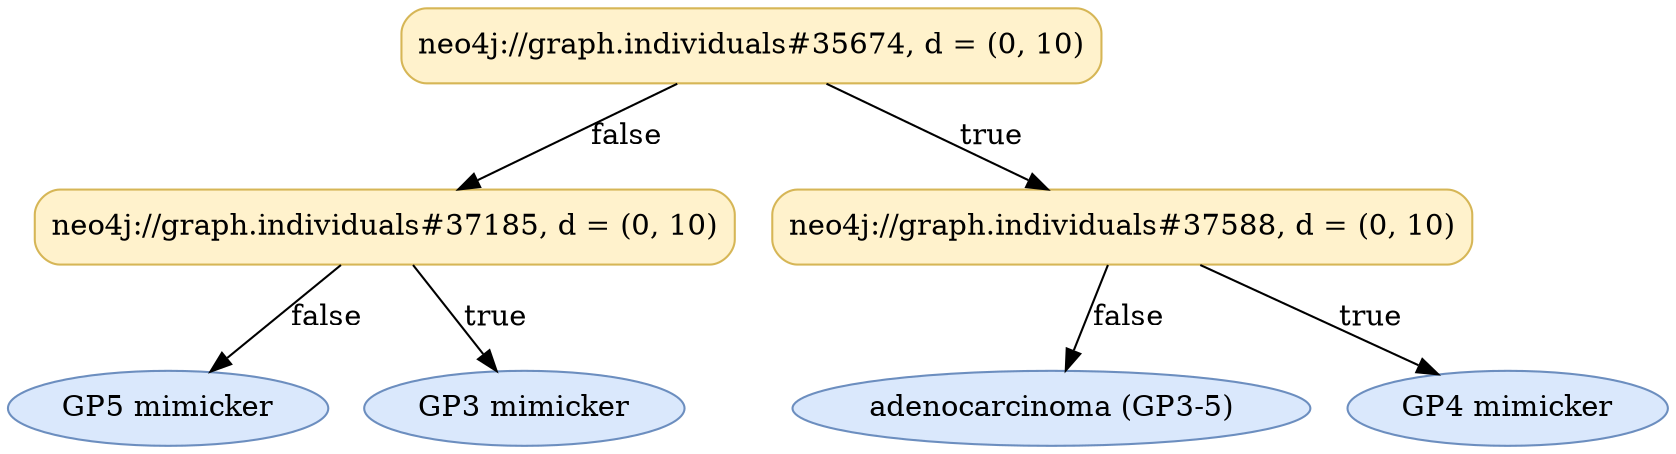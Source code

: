 digraph DT{
label=""
fontname="Times-Roman"
node[fontname="Times-Roman"];
Node1 [label="neo4j://graph.individuals#35674, d = (0, 10)", fillcolor="#FFF2CC", color="#D6B656", style="rounded,filled", shape="box"];
Node2 [label="neo4j://graph.individuals#37185, d = (0, 10)", fillcolor="#FFF2CC", color="#D6B656", style="rounded,filled", shape="box"];
Node3 [label="GP5 mimicker", fillcolor="#DAE8FC", color="#6C8EBF", style="rounded,filled", shape="ellipse"];
Node2 -> Node3 [label="false"];
Node4 [label="GP3 mimicker", fillcolor="#DAE8FC", color="#6C8EBF", style="rounded,filled", shape="ellipse"];
Node2 -> Node4 [label="true"];
Node1 -> Node2 [label="false"];
Node5 [label="neo4j://graph.individuals#37588, d = (0, 10)", fillcolor="#FFF2CC", color="#D6B656", style="rounded,filled", shape="box"];
Node6 [label="adenocarcinoma (GP3-5)", fillcolor="#DAE8FC", color="#6C8EBF", style="rounded,filled", shape="ellipse"];
Node5 -> Node6 [label="false"];
Node7 [label="GP4 mimicker", fillcolor="#DAE8FC", color="#6C8EBF", style="rounded,filled", shape="ellipse"];
Node5 -> Node7 [label="true"];
Node1 -> Node5 [label="true"];
}